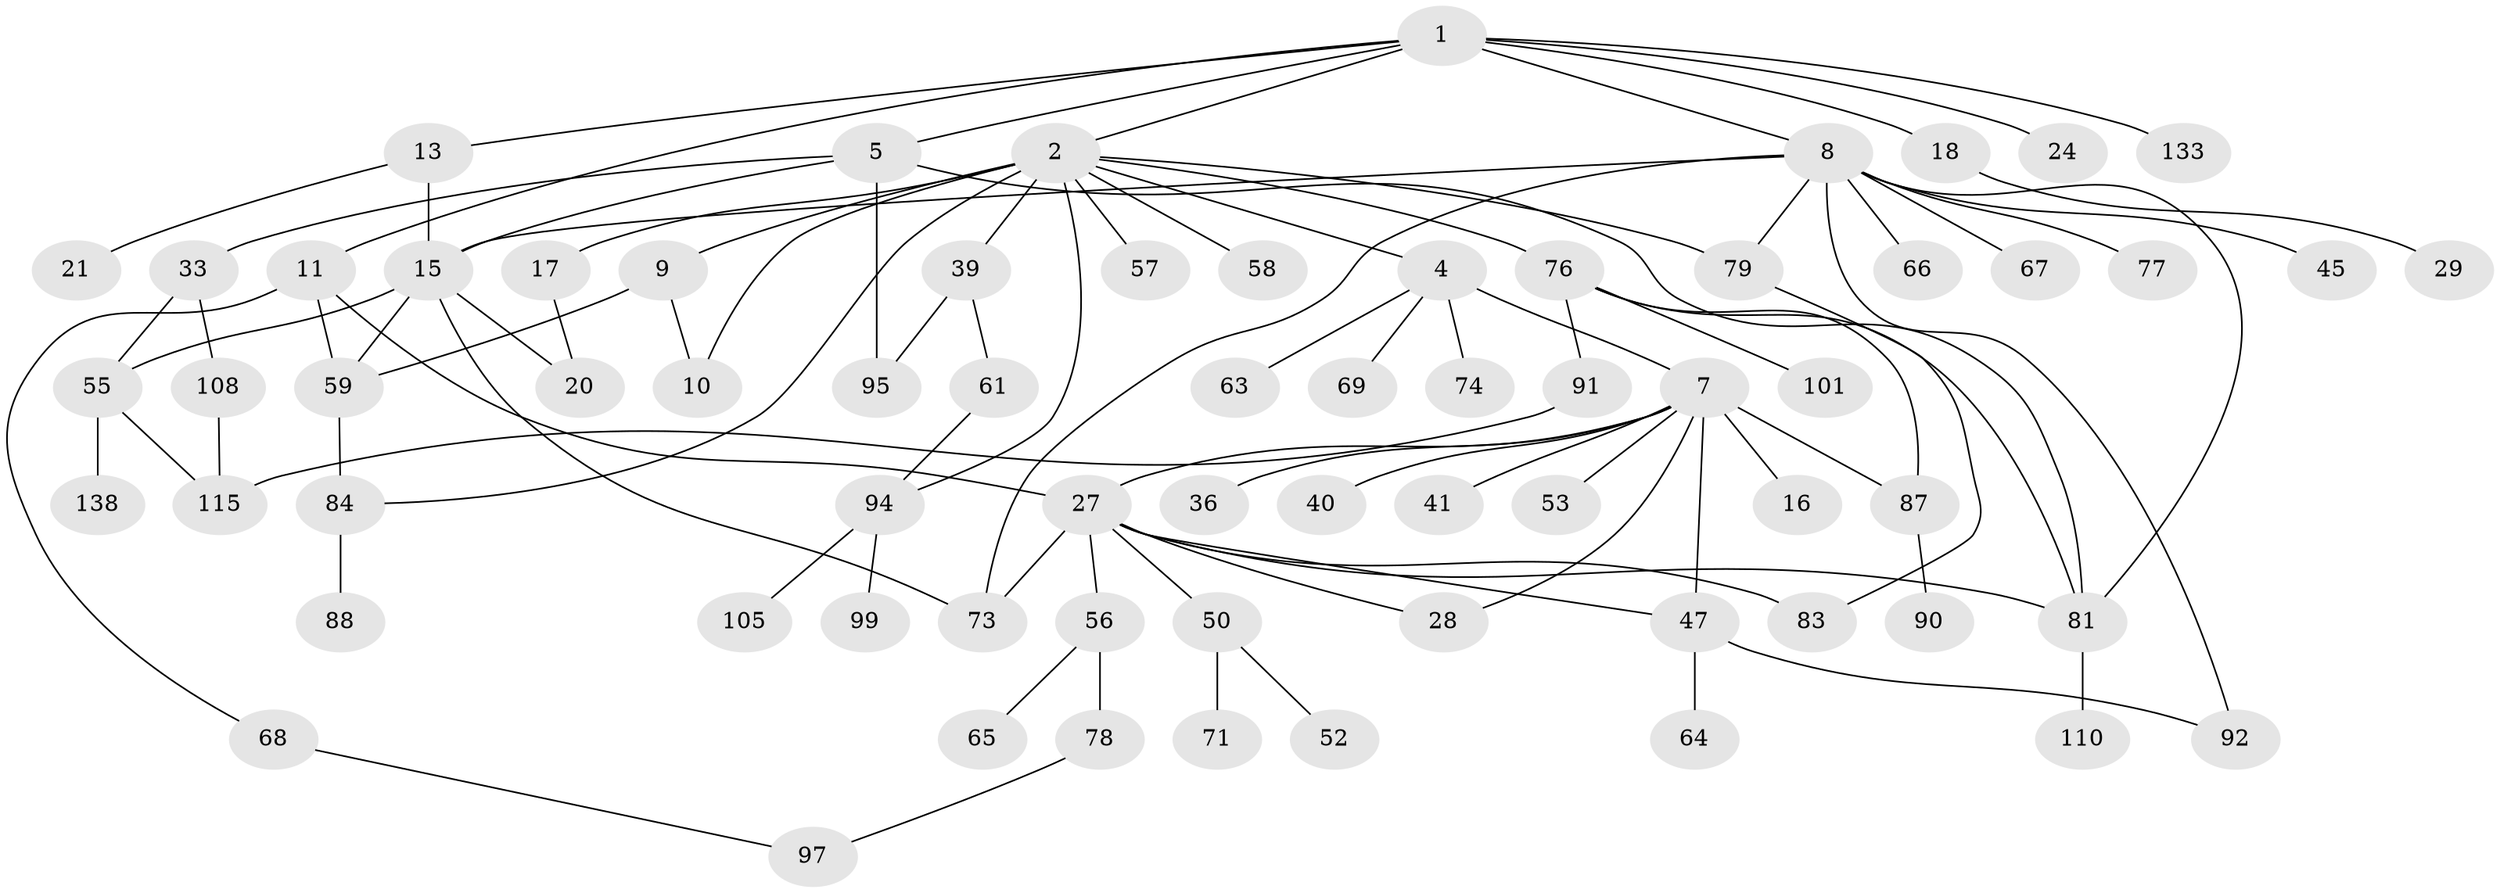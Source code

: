 // original degree distribution, {4: 0.07913669064748201, 7: 0.02877697841726619, 5: 0.06474820143884892, 6: 0.02877697841726619, 2: 0.2589928057553957, 3: 0.17985611510791366, 1: 0.3597122302158273}
// Generated by graph-tools (version 1.1) at 2025/13/03/09/25 04:13:39]
// undirected, 69 vertices, 93 edges
graph export_dot {
graph [start="1"]
  node [color=gray90,style=filled];
  1 [super="+6"];
  2 [super="+3+32+38+34"];
  4 [super="+85"];
  5 [super="+22"];
  7 [super="+12+14"];
  8 [super="+26+70"];
  9 [super="+37"];
  10;
  11;
  13 [super="+49"];
  15 [super="+19+129+137+44"];
  16;
  17;
  18 [super="+75+42"];
  20;
  21;
  24;
  27 [super="+119+112+51"];
  28;
  29 [super="+46+62+107+98+48"];
  33 [super="+35"];
  36;
  39 [super="+121"];
  40;
  41;
  45;
  47 [super="+104+89"];
  50;
  52;
  53 [super="+54"];
  55;
  56 [super="+100"];
  57;
  58;
  59 [super="+96"];
  61;
  63;
  64;
  65;
  66;
  67;
  68 [super="+80"];
  69 [super="+72"];
  71;
  73;
  74 [super="+136"];
  76 [super="+113+93+82"];
  77;
  78 [super="+111"];
  79;
  81 [super="+86"];
  83 [super="+130"];
  84;
  87 [super="+102"];
  88;
  90;
  91;
  92;
  94 [super="+132"];
  95;
  97;
  99;
  101;
  105;
  108;
  110;
  115;
  133;
  138;
  1 -- 2;
  1 -- 5;
  1 -- 11;
  1 -- 18;
  1 -- 133;
  1 -- 8;
  1 -- 24;
  1 -- 13;
  2 -- 10;
  2 -- 84 [weight=2];
  2 -- 17;
  2 -- 4;
  2 -- 9;
  2 -- 76 [weight=2];
  2 -- 39 [weight=2];
  2 -- 57;
  2 -- 58;
  2 -- 94;
  2 -- 79;
  4 -- 7;
  4 -- 63;
  4 -- 69;
  4 -- 74;
  5 -- 33;
  5 -- 81;
  5 -- 95;
  5 -- 15;
  7 -- 27;
  7 -- 28;
  7 -- 47;
  7 -- 16;
  7 -- 36;
  7 -- 53;
  7 -- 87 [weight=2];
  7 -- 40;
  7 -- 41;
  8 -- 15;
  8 -- 45;
  8 -- 66;
  8 -- 81;
  8 -- 73;
  8 -- 67;
  8 -- 77;
  8 -- 92;
  8 -- 79;
  9 -- 10;
  9 -- 59;
  11 -- 59;
  11 -- 68;
  11 -- 27;
  13 -- 21;
  13 -- 15;
  15 -- 73;
  15 -- 20;
  15 -- 55;
  15 -- 59;
  17 -- 20;
  18 -- 29 [weight=2];
  27 -- 50;
  27 -- 83;
  27 -- 28;
  27 -- 47;
  27 -- 81;
  27 -- 56;
  27 -- 73;
  33 -- 108;
  33 -- 55;
  39 -- 61;
  39 -- 95;
  47 -- 64;
  47 -- 92;
  50 -- 52;
  50 -- 71;
  55 -- 138;
  55 -- 115;
  56 -- 65;
  56 -- 78;
  59 -- 84;
  61 -- 94;
  68 -- 97;
  76 -- 91;
  76 -- 81;
  76 -- 101;
  76 -- 87;
  78 -- 97;
  79 -- 83;
  81 -- 110;
  84 -- 88;
  87 -- 90;
  91 -- 115;
  94 -- 99;
  94 -- 105;
  108 -- 115;
}
